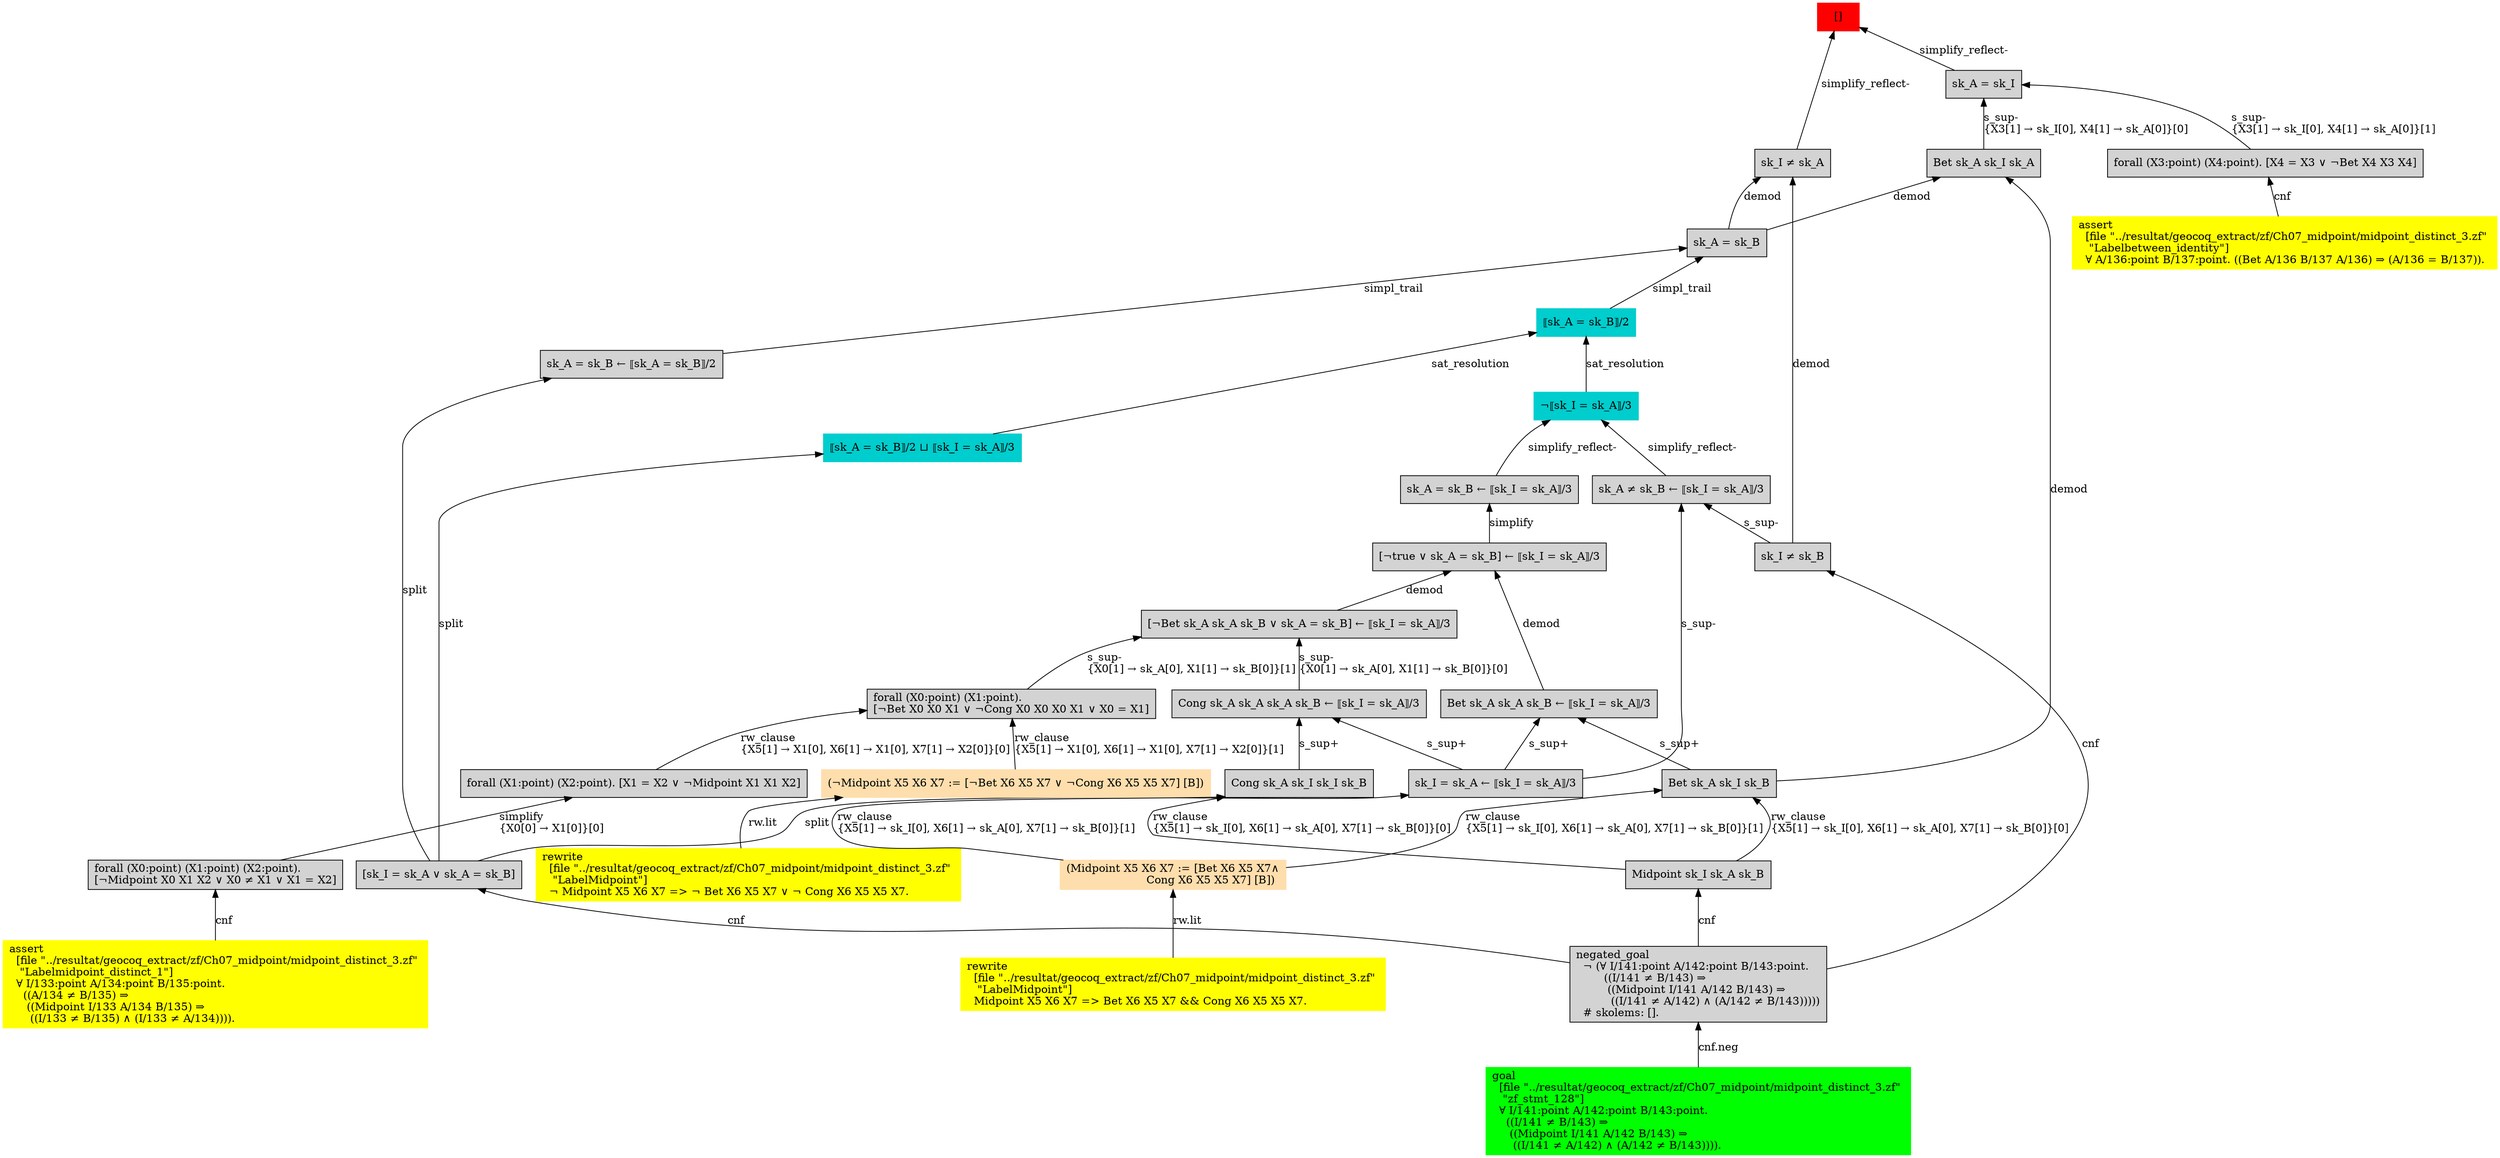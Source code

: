 digraph "unsat_graph" {
  vertex_0 [color=red, label="[]", shape=box, style=filled];
  vertex_0 -> vertex_1 [label="simplify_reflect-", dir="back"];
  vertex_1 [shape=box, label="sk_I ≠ sk_A\l", style=filled];
  vertex_1 -> vertex_2 [label="demod", dir="back"];
  vertex_2 [shape=box, label="sk_A = sk_B\l", style=filled];
  vertex_2 -> vertex_3 [label="simpl_trail", dir="back"];
  vertex_3 [color=cyan3, shape=box, label="⟦sk_A = sk_B⟧/2\l", style=filled];
  vertex_3 -> vertex_4 [label="sat_resolution", dir="back"];
  vertex_4 [color=cyan3, shape=box, label="¬⟦sk_I = sk_A⟧/3\l", style=filled];
  vertex_4 -> vertex_5 [label="simplify_reflect-", dir="back"];
  vertex_5 [shape=box, label="sk_A ≠ sk_B ← ⟦sk_I = sk_A⟧/3\l", style=filled];
  vertex_5 -> vertex_6 [label="s_sup-\l", dir="back"];
  vertex_6 [shape=box, label="sk_I ≠ sk_B\l", style=filled];
  vertex_6 -> vertex_7 [label="cnf", dir="back"];
  vertex_7 [shape=box, label="negated_goal\l  ¬ (∀ I/141:point A/142:point B/143:point.\l        ((I/141 ≠ B/143) ⇒\l         ((Midpoint I/141 A/142 B/143) ⇒\l          ((I/141 ≠ A/142) ∧ (A/142 ≠ B/143)))))\l  # skolems: [].\l", style=filled];
  vertex_7 -> vertex_8 [label="cnf.neg", dir="back"];
  vertex_8 [color=green, shape=box, label="goal\l  [file \"../resultat/geocoq_extract/zf/Ch07_midpoint/midpoint_distinct_3.zf\" \l   \"zf_stmt_128\"]\l  ∀ I/141:point A/142:point B/143:point.\l    ((I/141 ≠ B/143) ⇒\l     ((Midpoint I/141 A/142 B/143) ⇒\l      ((I/141 ≠ A/142) ∧ (A/142 ≠ B/143)))).\l", style=filled];
  vertex_5 -> vertex_9 [label="s_sup-\l", dir="back"];
  vertex_9 [shape=box, label="sk_I = sk_A ← ⟦sk_I = sk_A⟧/3\l", style=filled];
  vertex_9 -> vertex_10 [label="split", dir="back"];
  vertex_10 [shape=box, label="[sk_I = sk_A ∨ sk_A = sk_B]\l", style=filled];
  vertex_10 -> vertex_7 [label="cnf", dir="back"];
  vertex_4 -> vertex_11 [label="simplify_reflect-", dir="back"];
  vertex_11 [shape=box, label="sk_A = sk_B ← ⟦sk_I = sk_A⟧/3\l", style=filled];
  vertex_11 -> vertex_12 [label="simplify", dir="back"];
  vertex_12 [shape=box, label="[¬true ∨ sk_A = sk_B] ← ⟦sk_I = sk_A⟧/3\l", style=filled];
  vertex_12 -> vertex_13 [label="demod", dir="back"];
  vertex_13 [shape=box, label="Bet sk_A sk_A sk_B ← ⟦sk_I = sk_A⟧/3\l", style=filled];
  vertex_13 -> vertex_14 [label="s_sup+\l", dir="back"];
  vertex_14 [shape=box, label="Bet sk_A sk_I sk_B\l", style=filled];
  vertex_14 -> vertex_15 [label="rw_clause\l\{X5[1] → sk_I[0], X6[1] → sk_A[0], X7[1] → sk_B[0]\}[1]\l", dir="back"];
  vertex_15 [color=navajowhite, shape=box, label="(Midpoint X5 X6 X7 := [Bet X6 X5 X7∧\l                       Cong X6 X5 X5 X7] [B])\l", style=filled];
  vertex_15 -> vertex_16 [label="rw.lit", dir="back"];
  vertex_16 [color=yellow, shape=box, label="rewrite\l  [file \"../resultat/geocoq_extract/zf/Ch07_midpoint/midpoint_distinct_3.zf\" \l   \"LabelMidpoint\"]\l  Midpoint X5 X6 X7 =\> Bet X6 X5 X7 && Cong X6 X5 X5 X7.\l", style=filled];
  vertex_14 -> vertex_17 [label="rw_clause\l\{X5[1] → sk_I[0], X6[1] → sk_A[0], X7[1] → sk_B[0]\}[0]\l", dir="back"];
  vertex_17 [shape=box, label="Midpoint sk_I sk_A sk_B\l", style=filled];
  vertex_17 -> vertex_7 [label="cnf", dir="back"];
  vertex_13 -> vertex_9 [label="s_sup+\l", dir="back"];
  vertex_12 -> vertex_18 [label="demod", dir="back"];
  vertex_18 [shape=box, label="[¬Bet sk_A sk_A sk_B ∨ sk_A = sk_B] ← ⟦sk_I = sk_A⟧/3\l", style=filled];
  vertex_18 -> vertex_19 [label="s_sup-\l\{X0[1] → sk_A[0], X1[1] → sk_B[0]\}[1]\l", dir="back"];
  vertex_19 [shape=box, label="forall (X0:point) (X1:point).\l[¬Bet X0 X0 X1 ∨ ¬Cong X0 X0 X0 X1 ∨ X0 = X1]\l", style=filled];
  vertex_19 -> vertex_20 [label="rw_clause\l\{X5[1] → X1[0], X6[1] → X1[0], X7[1] → X2[0]\}[1]\l", dir="back"];
  vertex_20 [color=navajowhite, shape=box, label="(¬Midpoint X5 X6 X7 := [¬Bet X6 X5 X7 ∨ ¬Cong X6 X5 X5 X7] [B])\l", style=filled];
  vertex_20 -> vertex_21 [label="rw.lit", dir="back"];
  vertex_21 [color=yellow, shape=box, label="rewrite\l  [file \"../resultat/geocoq_extract/zf/Ch07_midpoint/midpoint_distinct_3.zf\" \l   \"LabelMidpoint\"]\l  ¬ Midpoint X5 X6 X7 =\> ¬ Bet X6 X5 X7 ∨ ¬ Cong X6 X5 X5 X7.\l", style=filled];
  vertex_19 -> vertex_22 [label="rw_clause\l\{X5[1] → X1[0], X6[1] → X1[0], X7[1] → X2[0]\}[0]\l", dir="back"];
  vertex_22 [shape=box, label="forall (X1:point) (X2:point). [X1 = X2 ∨ ¬Midpoint X1 X1 X2]\l", style=filled];
  vertex_22 -> vertex_23 [label="simplify\l\{X0[0] → X1[0]\}[0]\l", dir="back"];
  vertex_23 [shape=box, label="forall (X0:point) (X1:point) (X2:point).\l[¬Midpoint X0 X1 X2 ∨ X0 ≠ X1 ∨ X1 = X2]\l", style=filled];
  vertex_23 -> vertex_24 [label="cnf", dir="back"];
  vertex_24 [color=yellow, shape=box, label="assert\l  [file \"../resultat/geocoq_extract/zf/Ch07_midpoint/midpoint_distinct_3.zf\" \l   \"Labelmidpoint_distinct_1\"]\l  ∀ I/133:point A/134:point B/135:point.\l    ((A/134 ≠ B/135) ⇒\l     ((Midpoint I/133 A/134 B/135) ⇒\l      ((I/133 ≠ B/135) ∧ (I/133 ≠ A/134)))).\l", style=filled];
  vertex_18 -> vertex_25 [label="s_sup-\l\{X0[1] → sk_A[0], X1[1] → sk_B[0]\}[0]\l", dir="back"];
  vertex_25 [shape=box, label="Cong sk_A sk_A sk_A sk_B ← ⟦sk_I = sk_A⟧/3\l", style=filled];
  vertex_25 -> vertex_26 [label="s_sup+\l", dir="back"];
  vertex_26 [shape=box, label="Cong sk_A sk_I sk_I sk_B\l", style=filled];
  vertex_26 -> vertex_15 [label="rw_clause\l\{X5[1] → sk_I[0], X6[1] → sk_A[0], X7[1] → sk_B[0]\}[1]\l", dir="back"];
  vertex_26 -> vertex_17 [label="rw_clause\l\{X5[1] → sk_I[0], X6[1] → sk_A[0], X7[1] → sk_B[0]\}[0]\l", dir="back"];
  vertex_25 -> vertex_9 [label="s_sup+\l", dir="back"];
  vertex_3 -> vertex_27 [label="sat_resolution", dir="back"];
  vertex_27 [color=cyan3, shape=box, label="⟦sk_A = sk_B⟧/2 ⊔ ⟦sk_I = sk_A⟧/3\l", style=filled];
  vertex_27 -> vertex_10 [label="split", dir="back"];
  vertex_2 -> vertex_28 [label="simpl_trail", dir="back"];
  vertex_28 [shape=box, label="sk_A = sk_B ← ⟦sk_A = sk_B⟧/2\l", style=filled];
  vertex_28 -> vertex_10 [label="split", dir="back"];
  vertex_1 -> vertex_6 [label="demod", dir="back"];
  vertex_0 -> vertex_29 [label="simplify_reflect-", dir="back"];
  vertex_29 [shape=box, label="sk_A = sk_I\l", style=filled];
  vertex_29 -> vertex_30 [label="s_sup-\l\{X3[1] → sk_I[0], X4[1] → sk_A[0]\}[1]\l", dir="back"];
  vertex_30 [shape=box, label="forall (X3:point) (X4:point). [X4 = X3 ∨ ¬Bet X4 X3 X4]\l", style=filled];
  vertex_30 -> vertex_31 [label="cnf", dir="back"];
  vertex_31 [color=yellow, shape=box, label="assert\l  [file \"../resultat/geocoq_extract/zf/Ch07_midpoint/midpoint_distinct_3.zf\" \l   \"Labelbetween_identity\"]\l  ∀ A/136:point B/137:point. ((Bet A/136 B/137 A/136) ⇒ (A/136 = B/137)).\l", style=filled];
  vertex_29 -> vertex_32 [label="s_sup-\l\{X3[1] → sk_I[0], X4[1] → sk_A[0]\}[0]\l", dir="back"];
  vertex_32 [shape=box, label="Bet sk_A sk_I sk_A\l", style=filled];
  vertex_32 -> vertex_2 [label="demod", dir="back"];
  vertex_32 -> vertex_14 [label="demod", dir="back"];
  }


